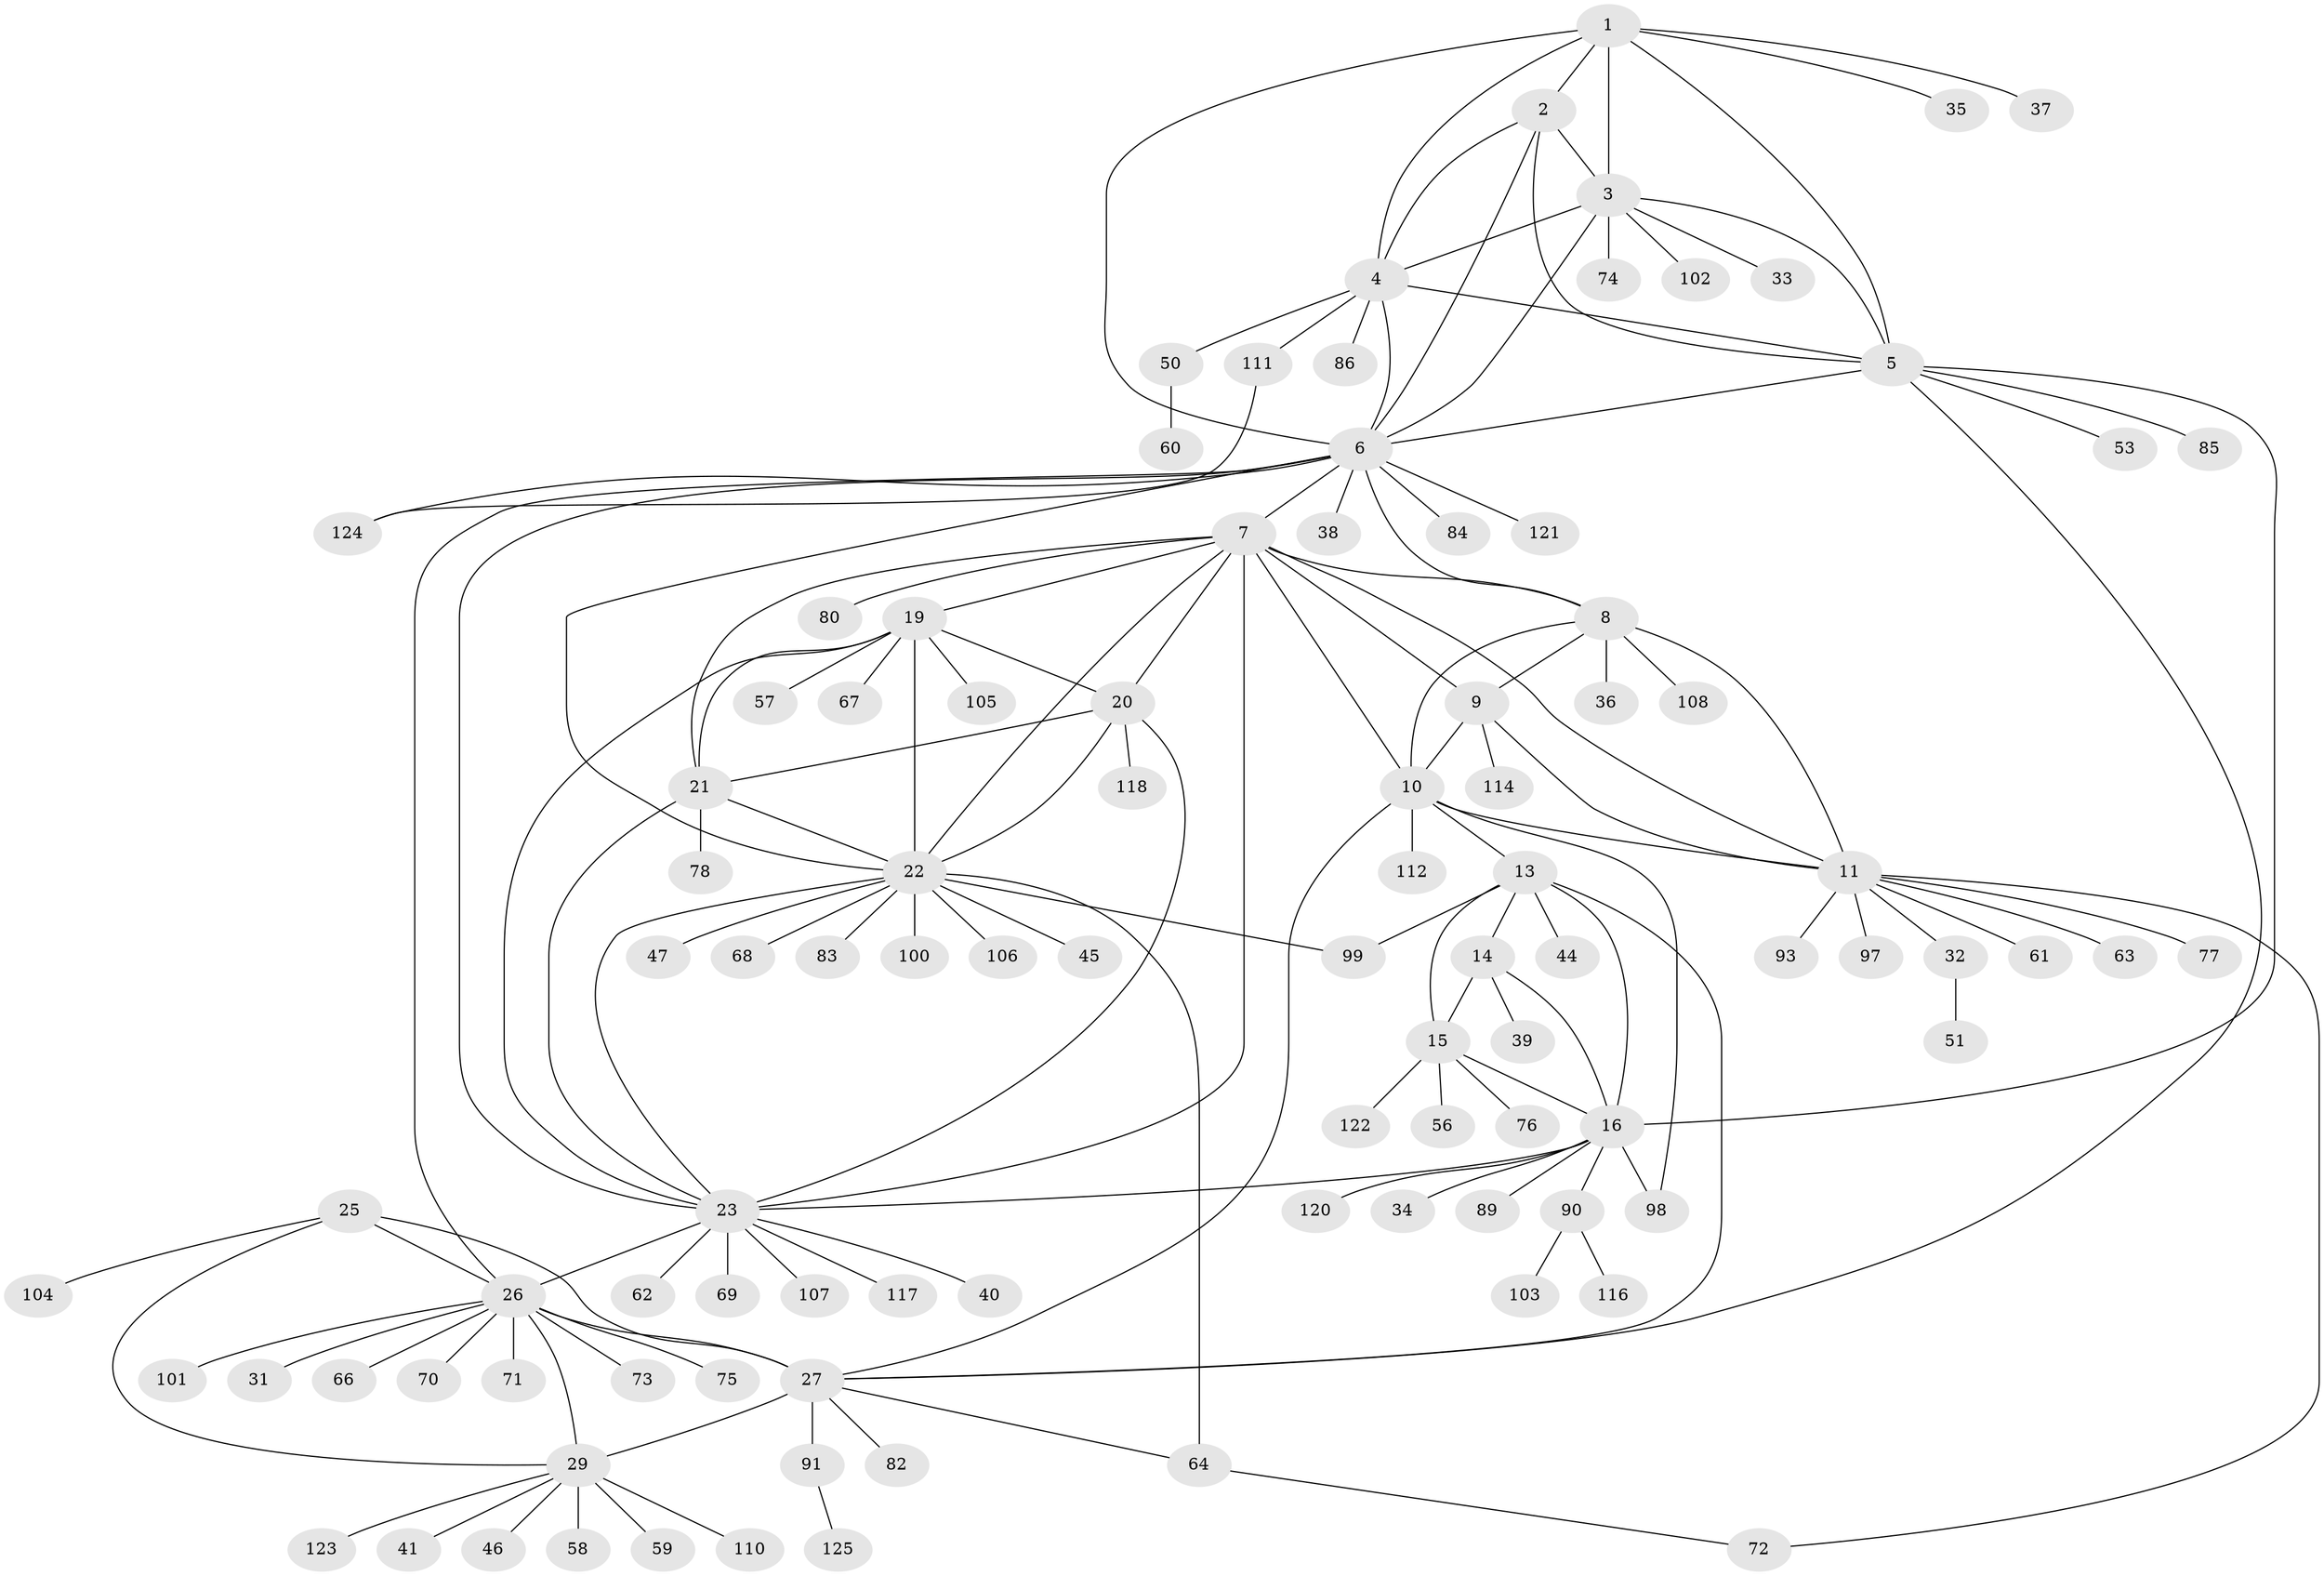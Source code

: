 // original degree distribution, {8: 0.04, 5: 0.016, 9: 0.048, 13: 0.016, 7: 0.064, 6: 0.016, 12: 0.024, 14: 0.008, 10: 0.008, 1: 0.616, 3: 0.04, 2: 0.104}
// Generated by graph-tools (version 1.1) at 2025/11/02/27/25 16:11:34]
// undirected, 99 vertices, 144 edges
graph export_dot {
graph [start="1"]
  node [color=gray90,style=filled];
  1 [super="+42"];
  2;
  3 [super="+48"];
  4 [super="+113"];
  5 [super="+81"];
  6 [super="+87"];
  7 [super="+24"];
  8 [super="+55"];
  9;
  10 [super="+12"];
  11 [super="+43"];
  13 [super="+17"];
  14 [super="+92"];
  15 [super="+65"];
  16 [super="+18"];
  19;
  20 [super="+95"];
  21 [super="+88"];
  22 [super="+52"];
  23 [super="+119"];
  25 [super="+96"];
  26 [super="+30"];
  27 [super="+28"];
  29 [super="+49"];
  31;
  32 [super="+54"];
  33;
  34;
  35;
  36;
  37;
  38;
  39;
  40;
  41;
  44;
  45;
  46 [super="+109"];
  47;
  50;
  51;
  53;
  56;
  57;
  58;
  59;
  60;
  61;
  62;
  63;
  64;
  66;
  67;
  68 [super="+94"];
  69;
  70 [super="+79"];
  71;
  72;
  73;
  74;
  75;
  76;
  77;
  78;
  80;
  82;
  83;
  84;
  85;
  86;
  89;
  90;
  91;
  93;
  97;
  98;
  99;
  100;
  101 [super="+115"];
  102;
  103;
  104;
  105;
  106;
  107;
  108;
  110;
  111;
  112;
  114;
  116;
  117;
  118;
  120;
  121;
  122;
  123;
  124;
  125;
  1 -- 2;
  1 -- 3;
  1 -- 4;
  1 -- 5;
  1 -- 6;
  1 -- 35;
  1 -- 37;
  2 -- 3;
  2 -- 4;
  2 -- 5;
  2 -- 6;
  3 -- 4;
  3 -- 5;
  3 -- 6;
  3 -- 33;
  3 -- 74;
  3 -- 102;
  4 -- 5;
  4 -- 6;
  4 -- 50;
  4 -- 86;
  4 -- 111;
  5 -- 6;
  5 -- 16;
  5 -- 53;
  5 -- 85;
  5 -- 27;
  6 -- 8;
  6 -- 23;
  6 -- 26;
  6 -- 38;
  6 -- 84;
  6 -- 121;
  6 -- 124;
  6 -- 7;
  6 -- 22;
  7 -- 8;
  7 -- 9;
  7 -- 10 [weight=2];
  7 -- 11;
  7 -- 80;
  7 -- 19;
  7 -- 20;
  7 -- 21;
  7 -- 22;
  7 -- 23;
  8 -- 9;
  8 -- 10 [weight=2];
  8 -- 11;
  8 -- 36;
  8 -- 108;
  9 -- 10 [weight=2];
  9 -- 11;
  9 -- 114;
  10 -- 11 [weight=2];
  10 -- 98;
  10 -- 112;
  10 -- 13;
  10 -- 27;
  11 -- 32;
  11 -- 61;
  11 -- 63;
  11 -- 77;
  11 -- 93;
  11 -- 97;
  11 -- 72;
  13 -- 14 [weight=2];
  13 -- 15 [weight=2];
  13 -- 16 [weight=4];
  13 -- 44;
  13 -- 99;
  13 -- 27;
  14 -- 15;
  14 -- 16 [weight=2];
  14 -- 39;
  15 -- 16 [weight=2];
  15 -- 56;
  15 -- 76;
  15 -- 122;
  16 -- 23;
  16 -- 34;
  16 -- 89;
  16 -- 90;
  16 -- 98;
  16 -- 120;
  19 -- 20;
  19 -- 21;
  19 -- 22;
  19 -- 23;
  19 -- 57;
  19 -- 67;
  19 -- 105;
  20 -- 21;
  20 -- 22;
  20 -- 23;
  20 -- 118;
  21 -- 22;
  21 -- 23;
  21 -- 78;
  22 -- 23;
  22 -- 45;
  22 -- 47;
  22 -- 64;
  22 -- 68;
  22 -- 83;
  22 -- 100;
  22 -- 106;
  22 -- 99;
  23 -- 40;
  23 -- 62;
  23 -- 69;
  23 -- 107;
  23 -- 117;
  23 -- 26;
  25 -- 26 [weight=2];
  25 -- 27 [weight=2];
  25 -- 29;
  25 -- 104;
  26 -- 27 [weight=4];
  26 -- 29 [weight=2];
  26 -- 66;
  26 -- 73;
  26 -- 101;
  26 -- 70;
  26 -- 71;
  26 -- 75;
  26 -- 31;
  27 -- 29 [weight=2];
  27 -- 82;
  27 -- 91;
  27 -- 64;
  29 -- 41;
  29 -- 46;
  29 -- 58;
  29 -- 59;
  29 -- 110;
  29 -- 123;
  32 -- 51;
  50 -- 60;
  64 -- 72;
  90 -- 103;
  90 -- 116;
  91 -- 125;
  111 -- 124;
}
